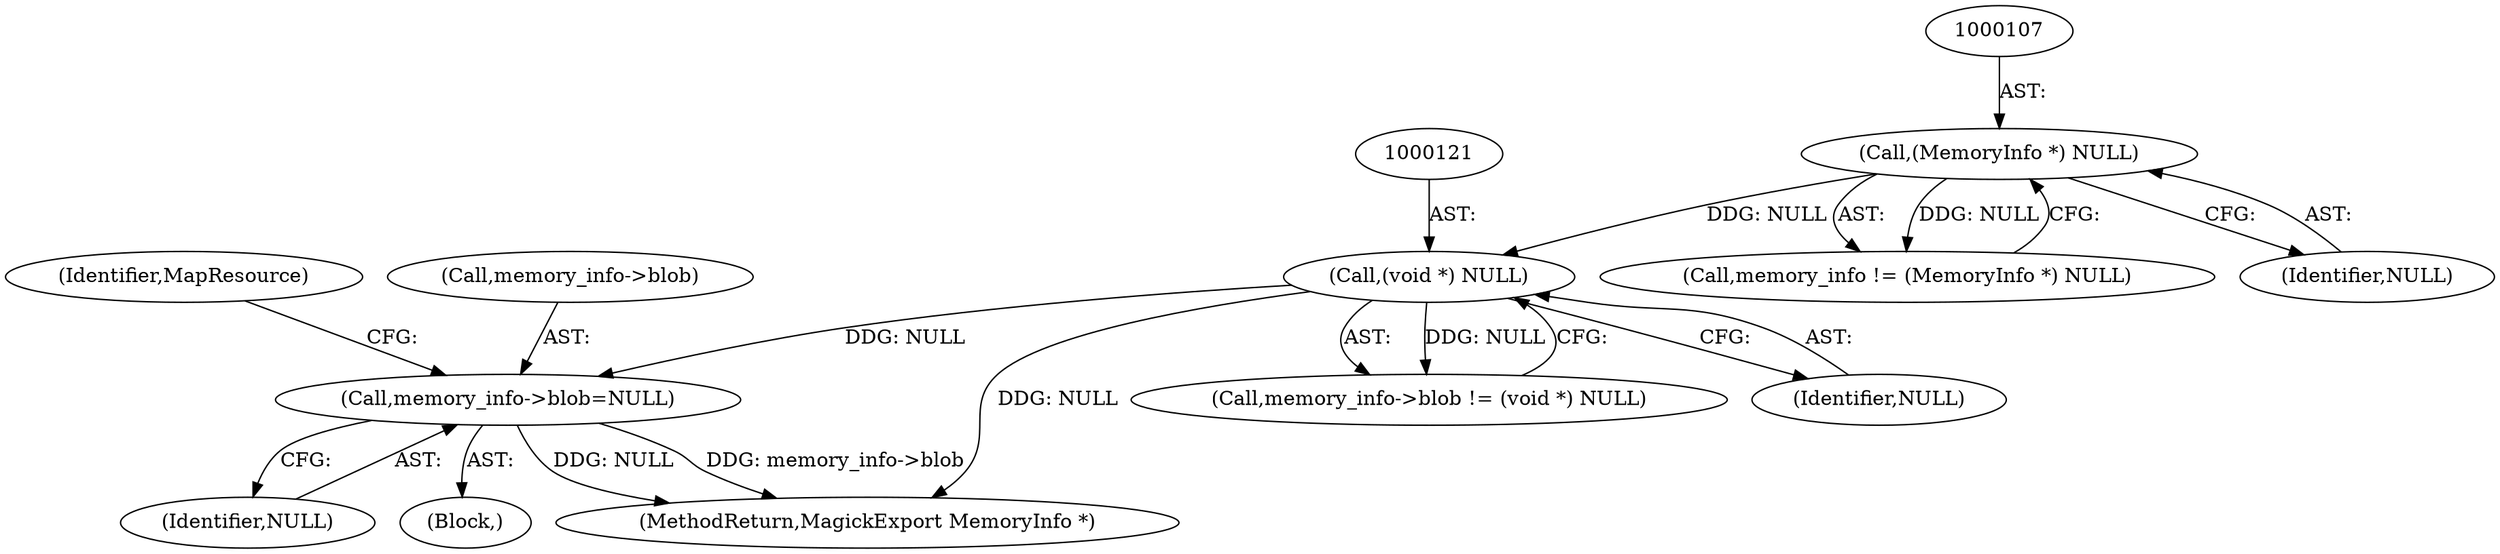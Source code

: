 digraph "0_ImageMagick_0f6fc2d5bf8f500820c3dbcf0d23ee14f2d9f734_0@pointer" {
"1000155" [label="(Call,memory_info->blob=NULL)"];
"1000120" [label="(Call,(void *) NULL)"];
"1000106" [label="(Call,(MemoryInfo *) NULL)"];
"1000116" [label="(Call,memory_info->blob != (void *) NULL)"];
"1000161" [label="(Identifier,MapResource)"];
"1000155" [label="(Call,memory_info->blob=NULL)"];
"1000122" [label="(Identifier,NULL)"];
"1000156" [label="(Call,memory_info->blob)"];
"1000159" [label="(Identifier,NULL)"];
"1000120" [label="(Call,(void *) NULL)"];
"1000106" [label="(Call,(MemoryInfo *) NULL)"];
"1000104" [label="(Call,memory_info != (MemoryInfo *) NULL)"];
"1000145" [label="(Block,)"];
"1000108" [label="(Identifier,NULL)"];
"1000210" [label="(MethodReturn,MagickExport MemoryInfo *)"];
"1000155" -> "1000145"  [label="AST: "];
"1000155" -> "1000159"  [label="CFG: "];
"1000156" -> "1000155"  [label="AST: "];
"1000159" -> "1000155"  [label="AST: "];
"1000161" -> "1000155"  [label="CFG: "];
"1000155" -> "1000210"  [label="DDG: NULL"];
"1000155" -> "1000210"  [label="DDG: memory_info->blob"];
"1000120" -> "1000155"  [label="DDG: NULL"];
"1000120" -> "1000116"  [label="AST: "];
"1000120" -> "1000122"  [label="CFG: "];
"1000121" -> "1000120"  [label="AST: "];
"1000122" -> "1000120"  [label="AST: "];
"1000116" -> "1000120"  [label="CFG: "];
"1000120" -> "1000210"  [label="DDG: NULL"];
"1000120" -> "1000116"  [label="DDG: NULL"];
"1000106" -> "1000120"  [label="DDG: NULL"];
"1000106" -> "1000104"  [label="AST: "];
"1000106" -> "1000108"  [label="CFG: "];
"1000107" -> "1000106"  [label="AST: "];
"1000108" -> "1000106"  [label="AST: "];
"1000104" -> "1000106"  [label="CFG: "];
"1000106" -> "1000104"  [label="DDG: NULL"];
}
